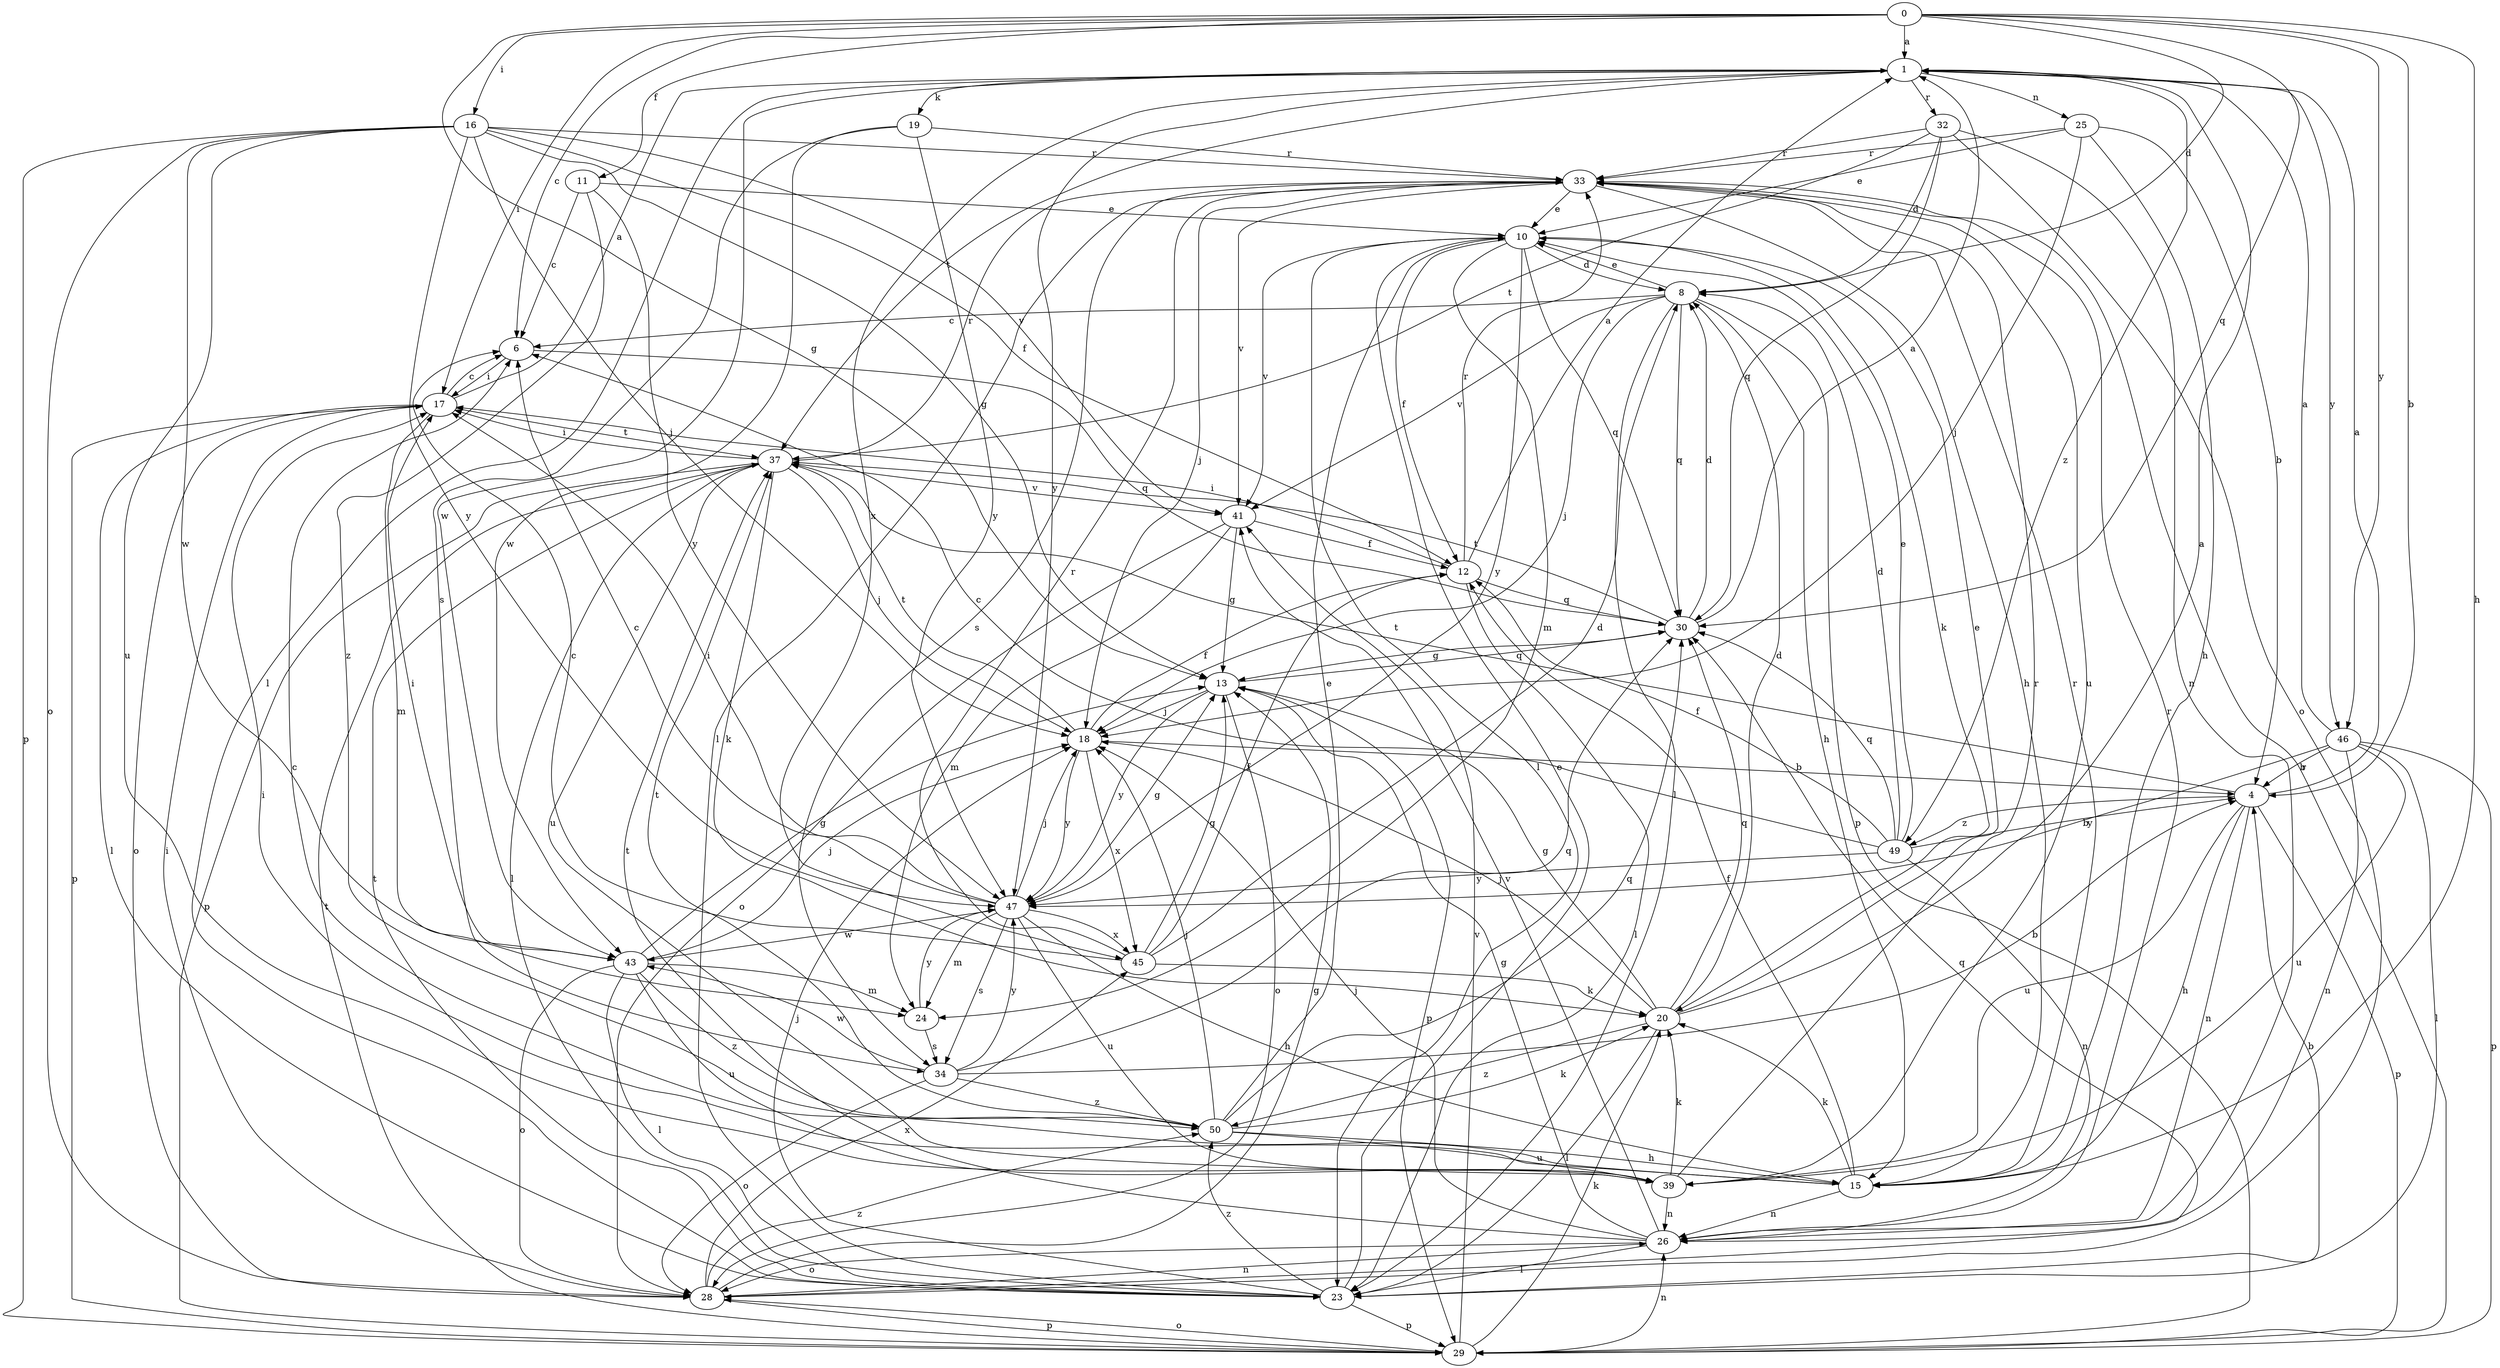 strict digraph  {
0;
1;
4;
6;
8;
10;
11;
12;
13;
15;
16;
17;
18;
19;
20;
23;
24;
25;
26;
28;
29;
30;
32;
33;
34;
37;
39;
41;
43;
45;
46;
47;
49;
50;
0 -> 1  [label=a];
0 -> 4  [label=b];
0 -> 6  [label=c];
0 -> 8  [label=d];
0 -> 11  [label=f];
0 -> 13  [label=g];
0 -> 15  [label=h];
0 -> 16  [label=i];
0 -> 17  [label=i];
0 -> 30  [label=q];
0 -> 46  [label=y];
1 -> 19  [label=k];
1 -> 23  [label=l];
1 -> 25  [label=n];
1 -> 32  [label=r];
1 -> 37  [label=t];
1 -> 43  [label=w];
1 -> 45  [label=x];
1 -> 46  [label=y];
1 -> 47  [label=y];
1 -> 49  [label=z];
4 -> 1  [label=a];
4 -> 15  [label=h];
4 -> 26  [label=n];
4 -> 29  [label=p];
4 -> 37  [label=t];
4 -> 39  [label=u];
4 -> 49  [label=z];
6 -> 17  [label=i];
6 -> 30  [label=q];
8 -> 6  [label=c];
8 -> 10  [label=e];
8 -> 15  [label=h];
8 -> 18  [label=j];
8 -> 23  [label=l];
8 -> 29  [label=p];
8 -> 30  [label=q];
8 -> 41  [label=v];
10 -> 8  [label=d];
10 -> 12  [label=f];
10 -> 20  [label=k];
10 -> 23  [label=l];
10 -> 24  [label=m];
10 -> 30  [label=q];
10 -> 41  [label=v];
10 -> 47  [label=y];
11 -> 6  [label=c];
11 -> 10  [label=e];
11 -> 47  [label=y];
11 -> 50  [label=z];
12 -> 1  [label=a];
12 -> 17  [label=i];
12 -> 23  [label=l];
12 -> 30  [label=q];
12 -> 33  [label=r];
13 -> 18  [label=j];
13 -> 28  [label=o];
13 -> 29  [label=p];
13 -> 30  [label=q];
13 -> 47  [label=y];
15 -> 6  [label=c];
15 -> 12  [label=f];
15 -> 17  [label=i];
15 -> 20  [label=k];
15 -> 26  [label=n];
15 -> 33  [label=r];
16 -> 12  [label=f];
16 -> 13  [label=g];
16 -> 18  [label=j];
16 -> 28  [label=o];
16 -> 29  [label=p];
16 -> 33  [label=r];
16 -> 39  [label=u];
16 -> 41  [label=v];
16 -> 43  [label=w];
16 -> 47  [label=y];
17 -> 1  [label=a];
17 -> 6  [label=c];
17 -> 23  [label=l];
17 -> 24  [label=m];
17 -> 28  [label=o];
17 -> 29  [label=p];
17 -> 37  [label=t];
18 -> 4  [label=b];
18 -> 12  [label=f];
18 -> 37  [label=t];
18 -> 45  [label=x];
18 -> 47  [label=y];
19 -> 33  [label=r];
19 -> 34  [label=s];
19 -> 43  [label=w];
19 -> 47  [label=y];
20 -> 1  [label=a];
20 -> 8  [label=d];
20 -> 10  [label=e];
20 -> 13  [label=g];
20 -> 18  [label=j];
20 -> 23  [label=l];
20 -> 30  [label=q];
20 -> 50  [label=z];
23 -> 4  [label=b];
23 -> 10  [label=e];
23 -> 18  [label=j];
23 -> 29  [label=p];
23 -> 37  [label=t];
23 -> 50  [label=z];
24 -> 34  [label=s];
24 -> 47  [label=y];
25 -> 4  [label=b];
25 -> 10  [label=e];
25 -> 15  [label=h];
25 -> 18  [label=j];
25 -> 33  [label=r];
26 -> 13  [label=g];
26 -> 18  [label=j];
26 -> 23  [label=l];
26 -> 28  [label=o];
26 -> 33  [label=r];
26 -> 37  [label=t];
26 -> 41  [label=v];
28 -> 13  [label=g];
28 -> 17  [label=i];
28 -> 26  [label=n];
28 -> 29  [label=p];
28 -> 30  [label=q];
28 -> 45  [label=x];
28 -> 50  [label=z];
29 -> 20  [label=k];
29 -> 26  [label=n];
29 -> 28  [label=o];
29 -> 33  [label=r];
29 -> 37  [label=t];
29 -> 41  [label=v];
30 -> 1  [label=a];
30 -> 8  [label=d];
30 -> 13  [label=g];
30 -> 37  [label=t];
32 -> 8  [label=d];
32 -> 26  [label=n];
32 -> 28  [label=o];
32 -> 30  [label=q];
32 -> 33  [label=r];
32 -> 37  [label=t];
33 -> 10  [label=e];
33 -> 15  [label=h];
33 -> 18  [label=j];
33 -> 23  [label=l];
33 -> 34  [label=s];
33 -> 39  [label=u];
33 -> 41  [label=v];
34 -> 4  [label=b];
34 -> 28  [label=o];
34 -> 30  [label=q];
34 -> 43  [label=w];
34 -> 47  [label=y];
34 -> 50  [label=z];
37 -> 17  [label=i];
37 -> 18  [label=j];
37 -> 20  [label=k];
37 -> 23  [label=l];
37 -> 29  [label=p];
37 -> 33  [label=r];
37 -> 39  [label=u];
37 -> 41  [label=v];
39 -> 20  [label=k];
39 -> 26  [label=n];
39 -> 33  [label=r];
41 -> 12  [label=f];
41 -> 13  [label=g];
41 -> 24  [label=m];
41 -> 28  [label=o];
43 -> 13  [label=g];
43 -> 17  [label=i];
43 -> 18  [label=j];
43 -> 23  [label=l];
43 -> 24  [label=m];
43 -> 28  [label=o];
43 -> 39  [label=u];
43 -> 50  [label=z];
45 -> 6  [label=c];
45 -> 8  [label=d];
45 -> 12  [label=f];
45 -> 13  [label=g];
45 -> 20  [label=k];
45 -> 33  [label=r];
46 -> 1  [label=a];
46 -> 4  [label=b];
46 -> 23  [label=l];
46 -> 26  [label=n];
46 -> 29  [label=p];
46 -> 39  [label=u];
46 -> 47  [label=y];
47 -> 6  [label=c];
47 -> 13  [label=g];
47 -> 15  [label=h];
47 -> 17  [label=i];
47 -> 18  [label=j];
47 -> 24  [label=m];
47 -> 34  [label=s];
47 -> 39  [label=u];
47 -> 43  [label=w];
47 -> 45  [label=x];
49 -> 4  [label=b];
49 -> 6  [label=c];
49 -> 8  [label=d];
49 -> 10  [label=e];
49 -> 12  [label=f];
49 -> 26  [label=n];
49 -> 30  [label=q];
49 -> 47  [label=y];
50 -> 10  [label=e];
50 -> 15  [label=h];
50 -> 18  [label=j];
50 -> 20  [label=k];
50 -> 30  [label=q];
50 -> 37  [label=t];
50 -> 39  [label=u];
}
